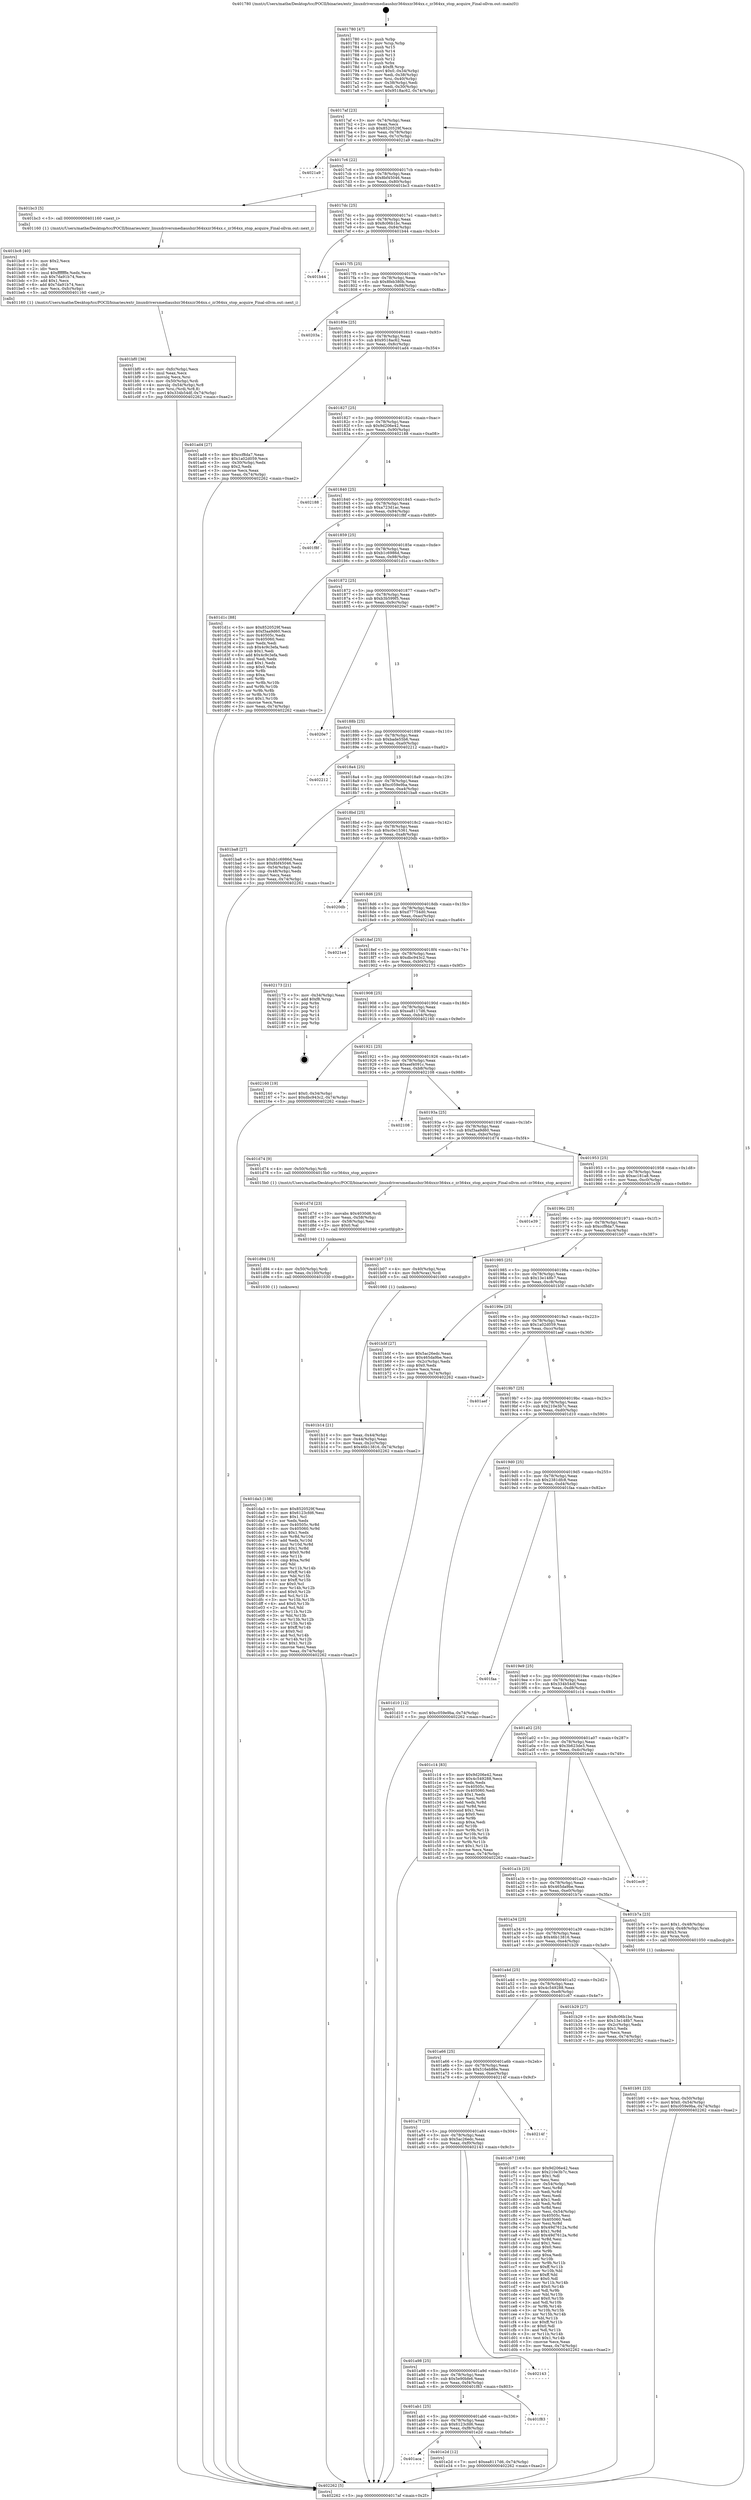 digraph "0x401780" {
  label = "0x401780 (/mnt/c/Users/mathe/Desktop/tcc/POCII/binaries/extr_linuxdriversmediausbzr364xxzr364xx.c_zr364xx_stop_acquire_Final-ollvm.out::main(0))"
  labelloc = "t"
  node[shape=record]

  Entry [label="",width=0.3,height=0.3,shape=circle,fillcolor=black,style=filled]
  "0x4017af" [label="{
     0x4017af [23]\l
     | [instrs]\l
     &nbsp;&nbsp;0x4017af \<+3\>: mov -0x74(%rbp),%eax\l
     &nbsp;&nbsp;0x4017b2 \<+2\>: mov %eax,%ecx\l
     &nbsp;&nbsp;0x4017b4 \<+6\>: sub $0x8520529f,%ecx\l
     &nbsp;&nbsp;0x4017ba \<+3\>: mov %eax,-0x78(%rbp)\l
     &nbsp;&nbsp;0x4017bd \<+3\>: mov %ecx,-0x7c(%rbp)\l
     &nbsp;&nbsp;0x4017c0 \<+6\>: je 00000000004021a9 \<main+0xa29\>\l
  }"]
  "0x4021a9" [label="{
     0x4021a9\l
  }", style=dashed]
  "0x4017c6" [label="{
     0x4017c6 [22]\l
     | [instrs]\l
     &nbsp;&nbsp;0x4017c6 \<+5\>: jmp 00000000004017cb \<main+0x4b\>\l
     &nbsp;&nbsp;0x4017cb \<+3\>: mov -0x78(%rbp),%eax\l
     &nbsp;&nbsp;0x4017ce \<+5\>: sub $0x8bf45046,%eax\l
     &nbsp;&nbsp;0x4017d3 \<+3\>: mov %eax,-0x80(%rbp)\l
     &nbsp;&nbsp;0x4017d6 \<+6\>: je 0000000000401bc3 \<main+0x443\>\l
  }"]
  Exit [label="",width=0.3,height=0.3,shape=circle,fillcolor=black,style=filled,peripheries=2]
  "0x401bc3" [label="{
     0x401bc3 [5]\l
     | [instrs]\l
     &nbsp;&nbsp;0x401bc3 \<+5\>: call 0000000000401160 \<next_i\>\l
     | [calls]\l
     &nbsp;&nbsp;0x401160 \{1\} (/mnt/c/Users/mathe/Desktop/tcc/POCII/binaries/extr_linuxdriversmediausbzr364xxzr364xx.c_zr364xx_stop_acquire_Final-ollvm.out::next_i)\l
  }"]
  "0x4017dc" [label="{
     0x4017dc [25]\l
     | [instrs]\l
     &nbsp;&nbsp;0x4017dc \<+5\>: jmp 00000000004017e1 \<main+0x61\>\l
     &nbsp;&nbsp;0x4017e1 \<+3\>: mov -0x78(%rbp),%eax\l
     &nbsp;&nbsp;0x4017e4 \<+5\>: sub $0x8c06b1bc,%eax\l
     &nbsp;&nbsp;0x4017e9 \<+6\>: mov %eax,-0x84(%rbp)\l
     &nbsp;&nbsp;0x4017ef \<+6\>: je 0000000000401b44 \<main+0x3c4\>\l
  }"]
  "0x401aca" [label="{
     0x401aca\l
  }", style=dashed]
  "0x401b44" [label="{
     0x401b44\l
  }", style=dashed]
  "0x4017f5" [label="{
     0x4017f5 [25]\l
     | [instrs]\l
     &nbsp;&nbsp;0x4017f5 \<+5\>: jmp 00000000004017fa \<main+0x7a\>\l
     &nbsp;&nbsp;0x4017fa \<+3\>: mov -0x78(%rbp),%eax\l
     &nbsp;&nbsp;0x4017fd \<+5\>: sub $0x8feb380b,%eax\l
     &nbsp;&nbsp;0x401802 \<+6\>: mov %eax,-0x88(%rbp)\l
     &nbsp;&nbsp;0x401808 \<+6\>: je 000000000040203a \<main+0x8ba\>\l
  }"]
  "0x401e2d" [label="{
     0x401e2d [12]\l
     | [instrs]\l
     &nbsp;&nbsp;0x401e2d \<+7\>: movl $0xea8117d6,-0x74(%rbp)\l
     &nbsp;&nbsp;0x401e34 \<+5\>: jmp 0000000000402262 \<main+0xae2\>\l
  }"]
  "0x40203a" [label="{
     0x40203a\l
  }", style=dashed]
  "0x40180e" [label="{
     0x40180e [25]\l
     | [instrs]\l
     &nbsp;&nbsp;0x40180e \<+5\>: jmp 0000000000401813 \<main+0x93\>\l
     &nbsp;&nbsp;0x401813 \<+3\>: mov -0x78(%rbp),%eax\l
     &nbsp;&nbsp;0x401816 \<+5\>: sub $0x9518ac62,%eax\l
     &nbsp;&nbsp;0x40181b \<+6\>: mov %eax,-0x8c(%rbp)\l
     &nbsp;&nbsp;0x401821 \<+6\>: je 0000000000401ad4 \<main+0x354\>\l
  }"]
  "0x401ab1" [label="{
     0x401ab1 [25]\l
     | [instrs]\l
     &nbsp;&nbsp;0x401ab1 \<+5\>: jmp 0000000000401ab6 \<main+0x336\>\l
     &nbsp;&nbsp;0x401ab6 \<+3\>: mov -0x78(%rbp),%eax\l
     &nbsp;&nbsp;0x401ab9 \<+5\>: sub $0x6123cfd6,%eax\l
     &nbsp;&nbsp;0x401abe \<+6\>: mov %eax,-0xf8(%rbp)\l
     &nbsp;&nbsp;0x401ac4 \<+6\>: je 0000000000401e2d \<main+0x6ad\>\l
  }"]
  "0x401ad4" [label="{
     0x401ad4 [27]\l
     | [instrs]\l
     &nbsp;&nbsp;0x401ad4 \<+5\>: mov $0xccf8da7,%eax\l
     &nbsp;&nbsp;0x401ad9 \<+5\>: mov $0x1a02d059,%ecx\l
     &nbsp;&nbsp;0x401ade \<+3\>: mov -0x30(%rbp),%edx\l
     &nbsp;&nbsp;0x401ae1 \<+3\>: cmp $0x2,%edx\l
     &nbsp;&nbsp;0x401ae4 \<+3\>: cmovne %ecx,%eax\l
     &nbsp;&nbsp;0x401ae7 \<+3\>: mov %eax,-0x74(%rbp)\l
     &nbsp;&nbsp;0x401aea \<+5\>: jmp 0000000000402262 \<main+0xae2\>\l
  }"]
  "0x401827" [label="{
     0x401827 [25]\l
     | [instrs]\l
     &nbsp;&nbsp;0x401827 \<+5\>: jmp 000000000040182c \<main+0xac\>\l
     &nbsp;&nbsp;0x40182c \<+3\>: mov -0x78(%rbp),%eax\l
     &nbsp;&nbsp;0x40182f \<+5\>: sub $0x9d206e42,%eax\l
     &nbsp;&nbsp;0x401834 \<+6\>: mov %eax,-0x90(%rbp)\l
     &nbsp;&nbsp;0x40183a \<+6\>: je 0000000000402188 \<main+0xa08\>\l
  }"]
  "0x402262" [label="{
     0x402262 [5]\l
     | [instrs]\l
     &nbsp;&nbsp;0x402262 \<+5\>: jmp 00000000004017af \<main+0x2f\>\l
  }"]
  "0x401780" [label="{
     0x401780 [47]\l
     | [instrs]\l
     &nbsp;&nbsp;0x401780 \<+1\>: push %rbp\l
     &nbsp;&nbsp;0x401781 \<+3\>: mov %rsp,%rbp\l
     &nbsp;&nbsp;0x401784 \<+2\>: push %r15\l
     &nbsp;&nbsp;0x401786 \<+2\>: push %r14\l
     &nbsp;&nbsp;0x401788 \<+2\>: push %r13\l
     &nbsp;&nbsp;0x40178a \<+2\>: push %r12\l
     &nbsp;&nbsp;0x40178c \<+1\>: push %rbx\l
     &nbsp;&nbsp;0x40178d \<+7\>: sub $0xf8,%rsp\l
     &nbsp;&nbsp;0x401794 \<+7\>: movl $0x0,-0x34(%rbp)\l
     &nbsp;&nbsp;0x40179b \<+3\>: mov %edi,-0x38(%rbp)\l
     &nbsp;&nbsp;0x40179e \<+4\>: mov %rsi,-0x40(%rbp)\l
     &nbsp;&nbsp;0x4017a2 \<+3\>: mov -0x38(%rbp),%edi\l
     &nbsp;&nbsp;0x4017a5 \<+3\>: mov %edi,-0x30(%rbp)\l
     &nbsp;&nbsp;0x4017a8 \<+7\>: movl $0x9518ac62,-0x74(%rbp)\l
  }"]
  "0x401f83" [label="{
     0x401f83\l
  }", style=dashed]
  "0x402188" [label="{
     0x402188\l
  }", style=dashed]
  "0x401840" [label="{
     0x401840 [25]\l
     | [instrs]\l
     &nbsp;&nbsp;0x401840 \<+5\>: jmp 0000000000401845 \<main+0xc5\>\l
     &nbsp;&nbsp;0x401845 \<+3\>: mov -0x78(%rbp),%eax\l
     &nbsp;&nbsp;0x401848 \<+5\>: sub $0xa723d1ac,%eax\l
     &nbsp;&nbsp;0x40184d \<+6\>: mov %eax,-0x94(%rbp)\l
     &nbsp;&nbsp;0x401853 \<+6\>: je 0000000000401f8f \<main+0x80f\>\l
  }"]
  "0x401a98" [label="{
     0x401a98 [25]\l
     | [instrs]\l
     &nbsp;&nbsp;0x401a98 \<+5\>: jmp 0000000000401a9d \<main+0x31d\>\l
     &nbsp;&nbsp;0x401a9d \<+3\>: mov -0x78(%rbp),%eax\l
     &nbsp;&nbsp;0x401aa0 \<+5\>: sub $0x5e90bfe6,%eax\l
     &nbsp;&nbsp;0x401aa5 \<+6\>: mov %eax,-0xf4(%rbp)\l
     &nbsp;&nbsp;0x401aab \<+6\>: je 0000000000401f83 \<main+0x803\>\l
  }"]
  "0x401f8f" [label="{
     0x401f8f\l
  }", style=dashed]
  "0x401859" [label="{
     0x401859 [25]\l
     | [instrs]\l
     &nbsp;&nbsp;0x401859 \<+5\>: jmp 000000000040185e \<main+0xde\>\l
     &nbsp;&nbsp;0x40185e \<+3\>: mov -0x78(%rbp),%eax\l
     &nbsp;&nbsp;0x401861 \<+5\>: sub $0xb1c6986d,%eax\l
     &nbsp;&nbsp;0x401866 \<+6\>: mov %eax,-0x98(%rbp)\l
     &nbsp;&nbsp;0x40186c \<+6\>: je 0000000000401d1c \<main+0x59c\>\l
  }"]
  "0x402143" [label="{
     0x402143\l
  }", style=dashed]
  "0x401d1c" [label="{
     0x401d1c [88]\l
     | [instrs]\l
     &nbsp;&nbsp;0x401d1c \<+5\>: mov $0x8520529f,%eax\l
     &nbsp;&nbsp;0x401d21 \<+5\>: mov $0xf3aa9d60,%ecx\l
     &nbsp;&nbsp;0x401d26 \<+7\>: mov 0x40505c,%edx\l
     &nbsp;&nbsp;0x401d2d \<+7\>: mov 0x405060,%esi\l
     &nbsp;&nbsp;0x401d34 \<+2\>: mov %edx,%edi\l
     &nbsp;&nbsp;0x401d36 \<+6\>: sub $0x4c9c3efa,%edi\l
     &nbsp;&nbsp;0x401d3c \<+3\>: sub $0x1,%edi\l
     &nbsp;&nbsp;0x401d3f \<+6\>: add $0x4c9c3efa,%edi\l
     &nbsp;&nbsp;0x401d45 \<+3\>: imul %edi,%edx\l
     &nbsp;&nbsp;0x401d48 \<+3\>: and $0x1,%edx\l
     &nbsp;&nbsp;0x401d4b \<+3\>: cmp $0x0,%edx\l
     &nbsp;&nbsp;0x401d4e \<+4\>: sete %r8b\l
     &nbsp;&nbsp;0x401d52 \<+3\>: cmp $0xa,%esi\l
     &nbsp;&nbsp;0x401d55 \<+4\>: setl %r9b\l
     &nbsp;&nbsp;0x401d59 \<+3\>: mov %r8b,%r10b\l
     &nbsp;&nbsp;0x401d5c \<+3\>: and %r9b,%r10b\l
     &nbsp;&nbsp;0x401d5f \<+3\>: xor %r9b,%r8b\l
     &nbsp;&nbsp;0x401d62 \<+3\>: or %r8b,%r10b\l
     &nbsp;&nbsp;0x401d65 \<+4\>: test $0x1,%r10b\l
     &nbsp;&nbsp;0x401d69 \<+3\>: cmovne %ecx,%eax\l
     &nbsp;&nbsp;0x401d6c \<+3\>: mov %eax,-0x74(%rbp)\l
     &nbsp;&nbsp;0x401d6f \<+5\>: jmp 0000000000402262 \<main+0xae2\>\l
  }"]
  "0x401872" [label="{
     0x401872 [25]\l
     | [instrs]\l
     &nbsp;&nbsp;0x401872 \<+5\>: jmp 0000000000401877 \<main+0xf7\>\l
     &nbsp;&nbsp;0x401877 \<+3\>: mov -0x78(%rbp),%eax\l
     &nbsp;&nbsp;0x40187a \<+5\>: sub $0xb3b599f5,%eax\l
     &nbsp;&nbsp;0x40187f \<+6\>: mov %eax,-0x9c(%rbp)\l
     &nbsp;&nbsp;0x401885 \<+6\>: je 00000000004020e7 \<main+0x967\>\l
  }"]
  "0x401a7f" [label="{
     0x401a7f [25]\l
     | [instrs]\l
     &nbsp;&nbsp;0x401a7f \<+5\>: jmp 0000000000401a84 \<main+0x304\>\l
     &nbsp;&nbsp;0x401a84 \<+3\>: mov -0x78(%rbp),%eax\l
     &nbsp;&nbsp;0x401a87 \<+5\>: sub $0x5ac26edc,%eax\l
     &nbsp;&nbsp;0x401a8c \<+6\>: mov %eax,-0xf0(%rbp)\l
     &nbsp;&nbsp;0x401a92 \<+6\>: je 0000000000402143 \<main+0x9c3\>\l
  }"]
  "0x4020e7" [label="{
     0x4020e7\l
  }", style=dashed]
  "0x40188b" [label="{
     0x40188b [25]\l
     | [instrs]\l
     &nbsp;&nbsp;0x40188b \<+5\>: jmp 0000000000401890 \<main+0x110\>\l
     &nbsp;&nbsp;0x401890 \<+3\>: mov -0x78(%rbp),%eax\l
     &nbsp;&nbsp;0x401893 \<+5\>: sub $0xbade55b6,%eax\l
     &nbsp;&nbsp;0x401898 \<+6\>: mov %eax,-0xa0(%rbp)\l
     &nbsp;&nbsp;0x40189e \<+6\>: je 0000000000402212 \<main+0xa92\>\l
  }"]
  "0x40214f" [label="{
     0x40214f\l
  }", style=dashed]
  "0x402212" [label="{
     0x402212\l
  }", style=dashed]
  "0x4018a4" [label="{
     0x4018a4 [25]\l
     | [instrs]\l
     &nbsp;&nbsp;0x4018a4 \<+5\>: jmp 00000000004018a9 \<main+0x129\>\l
     &nbsp;&nbsp;0x4018a9 \<+3\>: mov -0x78(%rbp),%eax\l
     &nbsp;&nbsp;0x4018ac \<+5\>: sub $0xc059e9ba,%eax\l
     &nbsp;&nbsp;0x4018b1 \<+6\>: mov %eax,-0xa4(%rbp)\l
     &nbsp;&nbsp;0x4018b7 \<+6\>: je 0000000000401ba8 \<main+0x428\>\l
  }"]
  "0x401da3" [label="{
     0x401da3 [138]\l
     | [instrs]\l
     &nbsp;&nbsp;0x401da3 \<+5\>: mov $0x8520529f,%eax\l
     &nbsp;&nbsp;0x401da8 \<+5\>: mov $0x6123cfd6,%esi\l
     &nbsp;&nbsp;0x401dad \<+2\>: mov $0x1,%cl\l
     &nbsp;&nbsp;0x401daf \<+2\>: xor %edx,%edx\l
     &nbsp;&nbsp;0x401db1 \<+8\>: mov 0x40505c,%r8d\l
     &nbsp;&nbsp;0x401db9 \<+8\>: mov 0x405060,%r9d\l
     &nbsp;&nbsp;0x401dc1 \<+3\>: sub $0x1,%edx\l
     &nbsp;&nbsp;0x401dc4 \<+3\>: mov %r8d,%r10d\l
     &nbsp;&nbsp;0x401dc7 \<+3\>: add %edx,%r10d\l
     &nbsp;&nbsp;0x401dca \<+4\>: imul %r10d,%r8d\l
     &nbsp;&nbsp;0x401dce \<+4\>: and $0x1,%r8d\l
     &nbsp;&nbsp;0x401dd2 \<+4\>: cmp $0x0,%r8d\l
     &nbsp;&nbsp;0x401dd6 \<+4\>: sete %r11b\l
     &nbsp;&nbsp;0x401dda \<+4\>: cmp $0xa,%r9d\l
     &nbsp;&nbsp;0x401dde \<+3\>: setl %bl\l
     &nbsp;&nbsp;0x401de1 \<+3\>: mov %r11b,%r14b\l
     &nbsp;&nbsp;0x401de4 \<+4\>: xor $0xff,%r14b\l
     &nbsp;&nbsp;0x401de8 \<+3\>: mov %bl,%r15b\l
     &nbsp;&nbsp;0x401deb \<+4\>: xor $0xff,%r15b\l
     &nbsp;&nbsp;0x401def \<+3\>: xor $0x0,%cl\l
     &nbsp;&nbsp;0x401df2 \<+3\>: mov %r14b,%r12b\l
     &nbsp;&nbsp;0x401df5 \<+4\>: and $0x0,%r12b\l
     &nbsp;&nbsp;0x401df9 \<+3\>: and %cl,%r11b\l
     &nbsp;&nbsp;0x401dfc \<+3\>: mov %r15b,%r13b\l
     &nbsp;&nbsp;0x401dff \<+4\>: and $0x0,%r13b\l
     &nbsp;&nbsp;0x401e03 \<+2\>: and %cl,%bl\l
     &nbsp;&nbsp;0x401e05 \<+3\>: or %r11b,%r12b\l
     &nbsp;&nbsp;0x401e08 \<+3\>: or %bl,%r13b\l
     &nbsp;&nbsp;0x401e0b \<+3\>: xor %r13b,%r12b\l
     &nbsp;&nbsp;0x401e0e \<+3\>: or %r15b,%r14b\l
     &nbsp;&nbsp;0x401e11 \<+4\>: xor $0xff,%r14b\l
     &nbsp;&nbsp;0x401e15 \<+3\>: or $0x0,%cl\l
     &nbsp;&nbsp;0x401e18 \<+3\>: and %cl,%r14b\l
     &nbsp;&nbsp;0x401e1b \<+3\>: or %r14b,%r12b\l
     &nbsp;&nbsp;0x401e1e \<+4\>: test $0x1,%r12b\l
     &nbsp;&nbsp;0x401e22 \<+3\>: cmovne %esi,%eax\l
     &nbsp;&nbsp;0x401e25 \<+3\>: mov %eax,-0x74(%rbp)\l
     &nbsp;&nbsp;0x401e28 \<+5\>: jmp 0000000000402262 \<main+0xae2\>\l
  }"]
  "0x401ba8" [label="{
     0x401ba8 [27]\l
     | [instrs]\l
     &nbsp;&nbsp;0x401ba8 \<+5\>: mov $0xb1c6986d,%eax\l
     &nbsp;&nbsp;0x401bad \<+5\>: mov $0x8bf45046,%ecx\l
     &nbsp;&nbsp;0x401bb2 \<+3\>: mov -0x54(%rbp),%edx\l
     &nbsp;&nbsp;0x401bb5 \<+3\>: cmp -0x48(%rbp),%edx\l
     &nbsp;&nbsp;0x401bb8 \<+3\>: cmovl %ecx,%eax\l
     &nbsp;&nbsp;0x401bbb \<+3\>: mov %eax,-0x74(%rbp)\l
     &nbsp;&nbsp;0x401bbe \<+5\>: jmp 0000000000402262 \<main+0xae2\>\l
  }"]
  "0x4018bd" [label="{
     0x4018bd [25]\l
     | [instrs]\l
     &nbsp;&nbsp;0x4018bd \<+5\>: jmp 00000000004018c2 \<main+0x142\>\l
     &nbsp;&nbsp;0x4018c2 \<+3\>: mov -0x78(%rbp),%eax\l
     &nbsp;&nbsp;0x4018c5 \<+5\>: sub $0xc0e15361,%eax\l
     &nbsp;&nbsp;0x4018ca \<+6\>: mov %eax,-0xa8(%rbp)\l
     &nbsp;&nbsp;0x4018d0 \<+6\>: je 00000000004020db \<main+0x95b\>\l
  }"]
  "0x401d94" [label="{
     0x401d94 [15]\l
     | [instrs]\l
     &nbsp;&nbsp;0x401d94 \<+4\>: mov -0x50(%rbp),%rdi\l
     &nbsp;&nbsp;0x401d98 \<+6\>: mov %eax,-0x100(%rbp)\l
     &nbsp;&nbsp;0x401d9e \<+5\>: call 0000000000401030 \<free@plt\>\l
     | [calls]\l
     &nbsp;&nbsp;0x401030 \{1\} (unknown)\l
  }"]
  "0x4020db" [label="{
     0x4020db\l
  }", style=dashed]
  "0x4018d6" [label="{
     0x4018d6 [25]\l
     | [instrs]\l
     &nbsp;&nbsp;0x4018d6 \<+5\>: jmp 00000000004018db \<main+0x15b\>\l
     &nbsp;&nbsp;0x4018db \<+3\>: mov -0x78(%rbp),%eax\l
     &nbsp;&nbsp;0x4018de \<+5\>: sub $0xd77754d0,%eax\l
     &nbsp;&nbsp;0x4018e3 \<+6\>: mov %eax,-0xac(%rbp)\l
     &nbsp;&nbsp;0x4018e9 \<+6\>: je 00000000004021e4 \<main+0xa64\>\l
  }"]
  "0x401d7d" [label="{
     0x401d7d [23]\l
     | [instrs]\l
     &nbsp;&nbsp;0x401d7d \<+10\>: movabs $0x4030d6,%rdi\l
     &nbsp;&nbsp;0x401d87 \<+3\>: mov %eax,-0x58(%rbp)\l
     &nbsp;&nbsp;0x401d8a \<+3\>: mov -0x58(%rbp),%esi\l
     &nbsp;&nbsp;0x401d8d \<+2\>: mov $0x0,%al\l
     &nbsp;&nbsp;0x401d8f \<+5\>: call 0000000000401040 \<printf@plt\>\l
     | [calls]\l
     &nbsp;&nbsp;0x401040 \{1\} (unknown)\l
  }"]
  "0x4021e4" [label="{
     0x4021e4\l
  }", style=dashed]
  "0x4018ef" [label="{
     0x4018ef [25]\l
     | [instrs]\l
     &nbsp;&nbsp;0x4018ef \<+5\>: jmp 00000000004018f4 \<main+0x174\>\l
     &nbsp;&nbsp;0x4018f4 \<+3\>: mov -0x78(%rbp),%eax\l
     &nbsp;&nbsp;0x4018f7 \<+5\>: sub $0xdbc943c2,%eax\l
     &nbsp;&nbsp;0x4018fc \<+6\>: mov %eax,-0xb0(%rbp)\l
     &nbsp;&nbsp;0x401902 \<+6\>: je 0000000000402173 \<main+0x9f3\>\l
  }"]
  "0x401a66" [label="{
     0x401a66 [25]\l
     | [instrs]\l
     &nbsp;&nbsp;0x401a66 \<+5\>: jmp 0000000000401a6b \<main+0x2eb\>\l
     &nbsp;&nbsp;0x401a6b \<+3\>: mov -0x78(%rbp),%eax\l
     &nbsp;&nbsp;0x401a6e \<+5\>: sub $0x516eb86e,%eax\l
     &nbsp;&nbsp;0x401a73 \<+6\>: mov %eax,-0xec(%rbp)\l
     &nbsp;&nbsp;0x401a79 \<+6\>: je 000000000040214f \<main+0x9cf\>\l
  }"]
  "0x402173" [label="{
     0x402173 [21]\l
     | [instrs]\l
     &nbsp;&nbsp;0x402173 \<+3\>: mov -0x34(%rbp),%eax\l
     &nbsp;&nbsp;0x402176 \<+7\>: add $0xf8,%rsp\l
     &nbsp;&nbsp;0x40217d \<+1\>: pop %rbx\l
     &nbsp;&nbsp;0x40217e \<+2\>: pop %r12\l
     &nbsp;&nbsp;0x402180 \<+2\>: pop %r13\l
     &nbsp;&nbsp;0x402182 \<+2\>: pop %r14\l
     &nbsp;&nbsp;0x402184 \<+2\>: pop %r15\l
     &nbsp;&nbsp;0x402186 \<+1\>: pop %rbp\l
     &nbsp;&nbsp;0x402187 \<+1\>: ret\l
  }"]
  "0x401908" [label="{
     0x401908 [25]\l
     | [instrs]\l
     &nbsp;&nbsp;0x401908 \<+5\>: jmp 000000000040190d \<main+0x18d\>\l
     &nbsp;&nbsp;0x40190d \<+3\>: mov -0x78(%rbp),%eax\l
     &nbsp;&nbsp;0x401910 \<+5\>: sub $0xea8117d6,%eax\l
     &nbsp;&nbsp;0x401915 \<+6\>: mov %eax,-0xb4(%rbp)\l
     &nbsp;&nbsp;0x40191b \<+6\>: je 0000000000402160 \<main+0x9e0\>\l
  }"]
  "0x401c67" [label="{
     0x401c67 [169]\l
     | [instrs]\l
     &nbsp;&nbsp;0x401c67 \<+5\>: mov $0x9d206e42,%eax\l
     &nbsp;&nbsp;0x401c6c \<+5\>: mov $0x210e3b7c,%ecx\l
     &nbsp;&nbsp;0x401c71 \<+2\>: mov $0x1,%dl\l
     &nbsp;&nbsp;0x401c73 \<+2\>: xor %esi,%esi\l
     &nbsp;&nbsp;0x401c75 \<+3\>: mov -0x54(%rbp),%edi\l
     &nbsp;&nbsp;0x401c78 \<+3\>: mov %esi,%r8d\l
     &nbsp;&nbsp;0x401c7b \<+3\>: sub %edi,%r8d\l
     &nbsp;&nbsp;0x401c7e \<+2\>: mov %esi,%edi\l
     &nbsp;&nbsp;0x401c80 \<+3\>: sub $0x1,%edi\l
     &nbsp;&nbsp;0x401c83 \<+3\>: add %edi,%r8d\l
     &nbsp;&nbsp;0x401c86 \<+3\>: sub %r8d,%esi\l
     &nbsp;&nbsp;0x401c89 \<+3\>: mov %esi,-0x54(%rbp)\l
     &nbsp;&nbsp;0x401c8c \<+7\>: mov 0x40505c,%esi\l
     &nbsp;&nbsp;0x401c93 \<+7\>: mov 0x405060,%edi\l
     &nbsp;&nbsp;0x401c9a \<+3\>: mov %esi,%r8d\l
     &nbsp;&nbsp;0x401c9d \<+7\>: sub $0x49d7612a,%r8d\l
     &nbsp;&nbsp;0x401ca4 \<+4\>: sub $0x1,%r8d\l
     &nbsp;&nbsp;0x401ca8 \<+7\>: add $0x49d7612a,%r8d\l
     &nbsp;&nbsp;0x401caf \<+4\>: imul %r8d,%esi\l
     &nbsp;&nbsp;0x401cb3 \<+3\>: and $0x1,%esi\l
     &nbsp;&nbsp;0x401cb6 \<+3\>: cmp $0x0,%esi\l
     &nbsp;&nbsp;0x401cb9 \<+4\>: sete %r9b\l
     &nbsp;&nbsp;0x401cbd \<+3\>: cmp $0xa,%edi\l
     &nbsp;&nbsp;0x401cc0 \<+4\>: setl %r10b\l
     &nbsp;&nbsp;0x401cc4 \<+3\>: mov %r9b,%r11b\l
     &nbsp;&nbsp;0x401cc7 \<+4\>: xor $0xff,%r11b\l
     &nbsp;&nbsp;0x401ccb \<+3\>: mov %r10b,%bl\l
     &nbsp;&nbsp;0x401cce \<+3\>: xor $0xff,%bl\l
     &nbsp;&nbsp;0x401cd1 \<+3\>: xor $0x0,%dl\l
     &nbsp;&nbsp;0x401cd4 \<+3\>: mov %r11b,%r14b\l
     &nbsp;&nbsp;0x401cd7 \<+4\>: and $0x0,%r14b\l
     &nbsp;&nbsp;0x401cdb \<+3\>: and %dl,%r9b\l
     &nbsp;&nbsp;0x401cde \<+3\>: mov %bl,%r15b\l
     &nbsp;&nbsp;0x401ce1 \<+4\>: and $0x0,%r15b\l
     &nbsp;&nbsp;0x401ce5 \<+3\>: and %dl,%r10b\l
     &nbsp;&nbsp;0x401ce8 \<+3\>: or %r9b,%r14b\l
     &nbsp;&nbsp;0x401ceb \<+3\>: or %r10b,%r15b\l
     &nbsp;&nbsp;0x401cee \<+3\>: xor %r15b,%r14b\l
     &nbsp;&nbsp;0x401cf1 \<+3\>: or %bl,%r11b\l
     &nbsp;&nbsp;0x401cf4 \<+4\>: xor $0xff,%r11b\l
     &nbsp;&nbsp;0x401cf8 \<+3\>: or $0x0,%dl\l
     &nbsp;&nbsp;0x401cfb \<+3\>: and %dl,%r11b\l
     &nbsp;&nbsp;0x401cfe \<+3\>: or %r11b,%r14b\l
     &nbsp;&nbsp;0x401d01 \<+4\>: test $0x1,%r14b\l
     &nbsp;&nbsp;0x401d05 \<+3\>: cmovne %ecx,%eax\l
     &nbsp;&nbsp;0x401d08 \<+3\>: mov %eax,-0x74(%rbp)\l
     &nbsp;&nbsp;0x401d0b \<+5\>: jmp 0000000000402262 \<main+0xae2\>\l
  }"]
  "0x402160" [label="{
     0x402160 [19]\l
     | [instrs]\l
     &nbsp;&nbsp;0x402160 \<+7\>: movl $0x0,-0x34(%rbp)\l
     &nbsp;&nbsp;0x402167 \<+7\>: movl $0xdbc943c2,-0x74(%rbp)\l
     &nbsp;&nbsp;0x40216e \<+5\>: jmp 0000000000402262 \<main+0xae2\>\l
  }"]
  "0x401921" [label="{
     0x401921 [25]\l
     | [instrs]\l
     &nbsp;&nbsp;0x401921 \<+5\>: jmp 0000000000401926 \<main+0x1a6\>\l
     &nbsp;&nbsp;0x401926 \<+3\>: mov -0x78(%rbp),%eax\l
     &nbsp;&nbsp;0x401929 \<+5\>: sub $0xeef4091c,%eax\l
     &nbsp;&nbsp;0x40192e \<+6\>: mov %eax,-0xb8(%rbp)\l
     &nbsp;&nbsp;0x401934 \<+6\>: je 0000000000402108 \<main+0x988\>\l
  }"]
  "0x401bf0" [label="{
     0x401bf0 [36]\l
     | [instrs]\l
     &nbsp;&nbsp;0x401bf0 \<+6\>: mov -0xfc(%rbp),%ecx\l
     &nbsp;&nbsp;0x401bf6 \<+3\>: imul %eax,%ecx\l
     &nbsp;&nbsp;0x401bf9 \<+3\>: movslq %ecx,%rsi\l
     &nbsp;&nbsp;0x401bfc \<+4\>: mov -0x50(%rbp),%rdi\l
     &nbsp;&nbsp;0x401c00 \<+4\>: movslq -0x54(%rbp),%r8\l
     &nbsp;&nbsp;0x401c04 \<+4\>: mov %rsi,(%rdi,%r8,8)\l
     &nbsp;&nbsp;0x401c08 \<+7\>: movl $0x334b54df,-0x74(%rbp)\l
     &nbsp;&nbsp;0x401c0f \<+5\>: jmp 0000000000402262 \<main+0xae2\>\l
  }"]
  "0x402108" [label="{
     0x402108\l
  }", style=dashed]
  "0x40193a" [label="{
     0x40193a [25]\l
     | [instrs]\l
     &nbsp;&nbsp;0x40193a \<+5\>: jmp 000000000040193f \<main+0x1bf\>\l
     &nbsp;&nbsp;0x40193f \<+3\>: mov -0x78(%rbp),%eax\l
     &nbsp;&nbsp;0x401942 \<+5\>: sub $0xf3aa9d60,%eax\l
     &nbsp;&nbsp;0x401947 \<+6\>: mov %eax,-0xbc(%rbp)\l
     &nbsp;&nbsp;0x40194d \<+6\>: je 0000000000401d74 \<main+0x5f4\>\l
  }"]
  "0x401bc8" [label="{
     0x401bc8 [40]\l
     | [instrs]\l
     &nbsp;&nbsp;0x401bc8 \<+5\>: mov $0x2,%ecx\l
     &nbsp;&nbsp;0x401bcd \<+1\>: cltd\l
     &nbsp;&nbsp;0x401bce \<+2\>: idiv %ecx\l
     &nbsp;&nbsp;0x401bd0 \<+6\>: imul $0xfffffffe,%edx,%ecx\l
     &nbsp;&nbsp;0x401bd6 \<+6\>: sub $0x7da91b74,%ecx\l
     &nbsp;&nbsp;0x401bdc \<+3\>: add $0x1,%ecx\l
     &nbsp;&nbsp;0x401bdf \<+6\>: add $0x7da91b74,%ecx\l
     &nbsp;&nbsp;0x401be5 \<+6\>: mov %ecx,-0xfc(%rbp)\l
     &nbsp;&nbsp;0x401beb \<+5\>: call 0000000000401160 \<next_i\>\l
     | [calls]\l
     &nbsp;&nbsp;0x401160 \{1\} (/mnt/c/Users/mathe/Desktop/tcc/POCII/binaries/extr_linuxdriversmediausbzr364xxzr364xx.c_zr364xx_stop_acquire_Final-ollvm.out::next_i)\l
  }"]
  "0x401d74" [label="{
     0x401d74 [9]\l
     | [instrs]\l
     &nbsp;&nbsp;0x401d74 \<+4\>: mov -0x50(%rbp),%rdi\l
     &nbsp;&nbsp;0x401d78 \<+5\>: call 00000000004015b0 \<zr364xx_stop_acquire\>\l
     | [calls]\l
     &nbsp;&nbsp;0x4015b0 \{1\} (/mnt/c/Users/mathe/Desktop/tcc/POCII/binaries/extr_linuxdriversmediausbzr364xxzr364xx.c_zr364xx_stop_acquire_Final-ollvm.out::zr364xx_stop_acquire)\l
  }"]
  "0x401953" [label="{
     0x401953 [25]\l
     | [instrs]\l
     &nbsp;&nbsp;0x401953 \<+5\>: jmp 0000000000401958 \<main+0x1d8\>\l
     &nbsp;&nbsp;0x401958 \<+3\>: mov -0x78(%rbp),%eax\l
     &nbsp;&nbsp;0x40195b \<+5\>: sub $0xac181a8,%eax\l
     &nbsp;&nbsp;0x401960 \<+6\>: mov %eax,-0xc0(%rbp)\l
     &nbsp;&nbsp;0x401966 \<+6\>: je 0000000000401e39 \<main+0x6b9\>\l
  }"]
  "0x401b91" [label="{
     0x401b91 [23]\l
     | [instrs]\l
     &nbsp;&nbsp;0x401b91 \<+4\>: mov %rax,-0x50(%rbp)\l
     &nbsp;&nbsp;0x401b95 \<+7\>: movl $0x0,-0x54(%rbp)\l
     &nbsp;&nbsp;0x401b9c \<+7\>: movl $0xc059e9ba,-0x74(%rbp)\l
     &nbsp;&nbsp;0x401ba3 \<+5\>: jmp 0000000000402262 \<main+0xae2\>\l
  }"]
  "0x401e39" [label="{
     0x401e39\l
  }", style=dashed]
  "0x40196c" [label="{
     0x40196c [25]\l
     | [instrs]\l
     &nbsp;&nbsp;0x40196c \<+5\>: jmp 0000000000401971 \<main+0x1f1\>\l
     &nbsp;&nbsp;0x401971 \<+3\>: mov -0x78(%rbp),%eax\l
     &nbsp;&nbsp;0x401974 \<+5\>: sub $0xccf8da7,%eax\l
     &nbsp;&nbsp;0x401979 \<+6\>: mov %eax,-0xc4(%rbp)\l
     &nbsp;&nbsp;0x40197f \<+6\>: je 0000000000401b07 \<main+0x387\>\l
  }"]
  "0x401a4d" [label="{
     0x401a4d [25]\l
     | [instrs]\l
     &nbsp;&nbsp;0x401a4d \<+5\>: jmp 0000000000401a52 \<main+0x2d2\>\l
     &nbsp;&nbsp;0x401a52 \<+3\>: mov -0x78(%rbp),%eax\l
     &nbsp;&nbsp;0x401a55 \<+5\>: sub $0x4c549288,%eax\l
     &nbsp;&nbsp;0x401a5a \<+6\>: mov %eax,-0xe8(%rbp)\l
     &nbsp;&nbsp;0x401a60 \<+6\>: je 0000000000401c67 \<main+0x4e7\>\l
  }"]
  "0x401b07" [label="{
     0x401b07 [13]\l
     | [instrs]\l
     &nbsp;&nbsp;0x401b07 \<+4\>: mov -0x40(%rbp),%rax\l
     &nbsp;&nbsp;0x401b0b \<+4\>: mov 0x8(%rax),%rdi\l
     &nbsp;&nbsp;0x401b0f \<+5\>: call 0000000000401060 \<atoi@plt\>\l
     | [calls]\l
     &nbsp;&nbsp;0x401060 \{1\} (unknown)\l
  }"]
  "0x401985" [label="{
     0x401985 [25]\l
     | [instrs]\l
     &nbsp;&nbsp;0x401985 \<+5\>: jmp 000000000040198a \<main+0x20a\>\l
     &nbsp;&nbsp;0x40198a \<+3\>: mov -0x78(%rbp),%eax\l
     &nbsp;&nbsp;0x40198d \<+5\>: sub $0x13e148b7,%eax\l
     &nbsp;&nbsp;0x401992 \<+6\>: mov %eax,-0xc8(%rbp)\l
     &nbsp;&nbsp;0x401998 \<+6\>: je 0000000000401b5f \<main+0x3df\>\l
  }"]
  "0x401b14" [label="{
     0x401b14 [21]\l
     | [instrs]\l
     &nbsp;&nbsp;0x401b14 \<+3\>: mov %eax,-0x44(%rbp)\l
     &nbsp;&nbsp;0x401b17 \<+3\>: mov -0x44(%rbp),%eax\l
     &nbsp;&nbsp;0x401b1a \<+3\>: mov %eax,-0x2c(%rbp)\l
     &nbsp;&nbsp;0x401b1d \<+7\>: movl $0x46b13816,-0x74(%rbp)\l
     &nbsp;&nbsp;0x401b24 \<+5\>: jmp 0000000000402262 \<main+0xae2\>\l
  }"]
  "0x401b29" [label="{
     0x401b29 [27]\l
     | [instrs]\l
     &nbsp;&nbsp;0x401b29 \<+5\>: mov $0x8c06b1bc,%eax\l
     &nbsp;&nbsp;0x401b2e \<+5\>: mov $0x13e148b7,%ecx\l
     &nbsp;&nbsp;0x401b33 \<+3\>: mov -0x2c(%rbp),%edx\l
     &nbsp;&nbsp;0x401b36 \<+3\>: cmp $0x1,%edx\l
     &nbsp;&nbsp;0x401b39 \<+3\>: cmovl %ecx,%eax\l
     &nbsp;&nbsp;0x401b3c \<+3\>: mov %eax,-0x74(%rbp)\l
     &nbsp;&nbsp;0x401b3f \<+5\>: jmp 0000000000402262 \<main+0xae2\>\l
  }"]
  "0x401b5f" [label="{
     0x401b5f [27]\l
     | [instrs]\l
     &nbsp;&nbsp;0x401b5f \<+5\>: mov $0x5ac26edc,%eax\l
     &nbsp;&nbsp;0x401b64 \<+5\>: mov $0x465da9be,%ecx\l
     &nbsp;&nbsp;0x401b69 \<+3\>: mov -0x2c(%rbp),%edx\l
     &nbsp;&nbsp;0x401b6c \<+3\>: cmp $0x0,%edx\l
     &nbsp;&nbsp;0x401b6f \<+3\>: cmove %ecx,%eax\l
     &nbsp;&nbsp;0x401b72 \<+3\>: mov %eax,-0x74(%rbp)\l
     &nbsp;&nbsp;0x401b75 \<+5\>: jmp 0000000000402262 \<main+0xae2\>\l
  }"]
  "0x40199e" [label="{
     0x40199e [25]\l
     | [instrs]\l
     &nbsp;&nbsp;0x40199e \<+5\>: jmp 00000000004019a3 \<main+0x223\>\l
     &nbsp;&nbsp;0x4019a3 \<+3\>: mov -0x78(%rbp),%eax\l
     &nbsp;&nbsp;0x4019a6 \<+5\>: sub $0x1a02d059,%eax\l
     &nbsp;&nbsp;0x4019ab \<+6\>: mov %eax,-0xcc(%rbp)\l
     &nbsp;&nbsp;0x4019b1 \<+6\>: je 0000000000401aef \<main+0x36f\>\l
  }"]
  "0x401a34" [label="{
     0x401a34 [25]\l
     | [instrs]\l
     &nbsp;&nbsp;0x401a34 \<+5\>: jmp 0000000000401a39 \<main+0x2b9\>\l
     &nbsp;&nbsp;0x401a39 \<+3\>: mov -0x78(%rbp),%eax\l
     &nbsp;&nbsp;0x401a3c \<+5\>: sub $0x46b13816,%eax\l
     &nbsp;&nbsp;0x401a41 \<+6\>: mov %eax,-0xe4(%rbp)\l
     &nbsp;&nbsp;0x401a47 \<+6\>: je 0000000000401b29 \<main+0x3a9\>\l
  }"]
  "0x401aef" [label="{
     0x401aef\l
  }", style=dashed]
  "0x4019b7" [label="{
     0x4019b7 [25]\l
     | [instrs]\l
     &nbsp;&nbsp;0x4019b7 \<+5\>: jmp 00000000004019bc \<main+0x23c\>\l
     &nbsp;&nbsp;0x4019bc \<+3\>: mov -0x78(%rbp),%eax\l
     &nbsp;&nbsp;0x4019bf \<+5\>: sub $0x210e3b7c,%eax\l
     &nbsp;&nbsp;0x4019c4 \<+6\>: mov %eax,-0xd0(%rbp)\l
     &nbsp;&nbsp;0x4019ca \<+6\>: je 0000000000401d10 \<main+0x590\>\l
  }"]
  "0x401b7a" [label="{
     0x401b7a [23]\l
     | [instrs]\l
     &nbsp;&nbsp;0x401b7a \<+7\>: movl $0x1,-0x48(%rbp)\l
     &nbsp;&nbsp;0x401b81 \<+4\>: movslq -0x48(%rbp),%rax\l
     &nbsp;&nbsp;0x401b85 \<+4\>: shl $0x3,%rax\l
     &nbsp;&nbsp;0x401b89 \<+3\>: mov %rax,%rdi\l
     &nbsp;&nbsp;0x401b8c \<+5\>: call 0000000000401050 \<malloc@plt\>\l
     | [calls]\l
     &nbsp;&nbsp;0x401050 \{1\} (unknown)\l
  }"]
  "0x401d10" [label="{
     0x401d10 [12]\l
     | [instrs]\l
     &nbsp;&nbsp;0x401d10 \<+7\>: movl $0xc059e9ba,-0x74(%rbp)\l
     &nbsp;&nbsp;0x401d17 \<+5\>: jmp 0000000000402262 \<main+0xae2\>\l
  }"]
  "0x4019d0" [label="{
     0x4019d0 [25]\l
     | [instrs]\l
     &nbsp;&nbsp;0x4019d0 \<+5\>: jmp 00000000004019d5 \<main+0x255\>\l
     &nbsp;&nbsp;0x4019d5 \<+3\>: mov -0x78(%rbp),%eax\l
     &nbsp;&nbsp;0x4019d8 \<+5\>: sub $0x2381dfc8,%eax\l
     &nbsp;&nbsp;0x4019dd \<+6\>: mov %eax,-0xd4(%rbp)\l
     &nbsp;&nbsp;0x4019e3 \<+6\>: je 0000000000401faa \<main+0x82a\>\l
  }"]
  "0x401a1b" [label="{
     0x401a1b [25]\l
     | [instrs]\l
     &nbsp;&nbsp;0x401a1b \<+5\>: jmp 0000000000401a20 \<main+0x2a0\>\l
     &nbsp;&nbsp;0x401a20 \<+3\>: mov -0x78(%rbp),%eax\l
     &nbsp;&nbsp;0x401a23 \<+5\>: sub $0x465da9be,%eax\l
     &nbsp;&nbsp;0x401a28 \<+6\>: mov %eax,-0xe0(%rbp)\l
     &nbsp;&nbsp;0x401a2e \<+6\>: je 0000000000401b7a \<main+0x3fa\>\l
  }"]
  "0x401faa" [label="{
     0x401faa\l
  }", style=dashed]
  "0x4019e9" [label="{
     0x4019e9 [25]\l
     | [instrs]\l
     &nbsp;&nbsp;0x4019e9 \<+5\>: jmp 00000000004019ee \<main+0x26e\>\l
     &nbsp;&nbsp;0x4019ee \<+3\>: mov -0x78(%rbp),%eax\l
     &nbsp;&nbsp;0x4019f1 \<+5\>: sub $0x334b54df,%eax\l
     &nbsp;&nbsp;0x4019f6 \<+6\>: mov %eax,-0xd8(%rbp)\l
     &nbsp;&nbsp;0x4019fc \<+6\>: je 0000000000401c14 \<main+0x494\>\l
  }"]
  "0x401ec9" [label="{
     0x401ec9\l
  }", style=dashed]
  "0x401c14" [label="{
     0x401c14 [83]\l
     | [instrs]\l
     &nbsp;&nbsp;0x401c14 \<+5\>: mov $0x9d206e42,%eax\l
     &nbsp;&nbsp;0x401c19 \<+5\>: mov $0x4c549288,%ecx\l
     &nbsp;&nbsp;0x401c1e \<+2\>: xor %edx,%edx\l
     &nbsp;&nbsp;0x401c20 \<+7\>: mov 0x40505c,%esi\l
     &nbsp;&nbsp;0x401c27 \<+7\>: mov 0x405060,%edi\l
     &nbsp;&nbsp;0x401c2e \<+3\>: sub $0x1,%edx\l
     &nbsp;&nbsp;0x401c31 \<+3\>: mov %esi,%r8d\l
     &nbsp;&nbsp;0x401c34 \<+3\>: add %edx,%r8d\l
     &nbsp;&nbsp;0x401c37 \<+4\>: imul %r8d,%esi\l
     &nbsp;&nbsp;0x401c3b \<+3\>: and $0x1,%esi\l
     &nbsp;&nbsp;0x401c3e \<+3\>: cmp $0x0,%esi\l
     &nbsp;&nbsp;0x401c41 \<+4\>: sete %r9b\l
     &nbsp;&nbsp;0x401c45 \<+3\>: cmp $0xa,%edi\l
     &nbsp;&nbsp;0x401c48 \<+4\>: setl %r10b\l
     &nbsp;&nbsp;0x401c4c \<+3\>: mov %r9b,%r11b\l
     &nbsp;&nbsp;0x401c4f \<+3\>: and %r10b,%r11b\l
     &nbsp;&nbsp;0x401c52 \<+3\>: xor %r10b,%r9b\l
     &nbsp;&nbsp;0x401c55 \<+3\>: or %r9b,%r11b\l
     &nbsp;&nbsp;0x401c58 \<+4\>: test $0x1,%r11b\l
     &nbsp;&nbsp;0x401c5c \<+3\>: cmovne %ecx,%eax\l
     &nbsp;&nbsp;0x401c5f \<+3\>: mov %eax,-0x74(%rbp)\l
     &nbsp;&nbsp;0x401c62 \<+5\>: jmp 0000000000402262 \<main+0xae2\>\l
  }"]
  "0x401a02" [label="{
     0x401a02 [25]\l
     | [instrs]\l
     &nbsp;&nbsp;0x401a02 \<+5\>: jmp 0000000000401a07 \<main+0x287\>\l
     &nbsp;&nbsp;0x401a07 \<+3\>: mov -0x78(%rbp),%eax\l
     &nbsp;&nbsp;0x401a0a \<+5\>: sub $0x3b623de3,%eax\l
     &nbsp;&nbsp;0x401a0f \<+6\>: mov %eax,-0xdc(%rbp)\l
     &nbsp;&nbsp;0x401a15 \<+6\>: je 0000000000401ec9 \<main+0x749\>\l
  }"]
  Entry -> "0x401780" [label=" 1"]
  "0x4017af" -> "0x4021a9" [label=" 0"]
  "0x4017af" -> "0x4017c6" [label=" 16"]
  "0x402173" -> Exit [label=" 1"]
  "0x4017c6" -> "0x401bc3" [label=" 1"]
  "0x4017c6" -> "0x4017dc" [label=" 15"]
  "0x402160" -> "0x402262" [label=" 1"]
  "0x4017dc" -> "0x401b44" [label=" 0"]
  "0x4017dc" -> "0x4017f5" [label=" 15"]
  "0x401e2d" -> "0x402262" [label=" 1"]
  "0x4017f5" -> "0x40203a" [label=" 0"]
  "0x4017f5" -> "0x40180e" [label=" 15"]
  "0x401ab1" -> "0x401aca" [label=" 0"]
  "0x40180e" -> "0x401ad4" [label=" 1"]
  "0x40180e" -> "0x401827" [label=" 14"]
  "0x401ad4" -> "0x402262" [label=" 1"]
  "0x401780" -> "0x4017af" [label=" 1"]
  "0x402262" -> "0x4017af" [label=" 15"]
  "0x401ab1" -> "0x401e2d" [label=" 1"]
  "0x401827" -> "0x402188" [label=" 0"]
  "0x401827" -> "0x401840" [label=" 14"]
  "0x401a98" -> "0x401ab1" [label=" 1"]
  "0x401840" -> "0x401f8f" [label=" 0"]
  "0x401840" -> "0x401859" [label=" 14"]
  "0x401a98" -> "0x401f83" [label=" 0"]
  "0x401859" -> "0x401d1c" [label=" 1"]
  "0x401859" -> "0x401872" [label=" 13"]
  "0x401a7f" -> "0x401a98" [label=" 1"]
  "0x401872" -> "0x4020e7" [label=" 0"]
  "0x401872" -> "0x40188b" [label=" 13"]
  "0x401a7f" -> "0x402143" [label=" 0"]
  "0x40188b" -> "0x402212" [label=" 0"]
  "0x40188b" -> "0x4018a4" [label=" 13"]
  "0x401a66" -> "0x401a7f" [label=" 1"]
  "0x4018a4" -> "0x401ba8" [label=" 2"]
  "0x4018a4" -> "0x4018bd" [label=" 11"]
  "0x401a66" -> "0x40214f" [label=" 0"]
  "0x4018bd" -> "0x4020db" [label=" 0"]
  "0x4018bd" -> "0x4018d6" [label=" 11"]
  "0x401da3" -> "0x402262" [label=" 1"]
  "0x4018d6" -> "0x4021e4" [label=" 0"]
  "0x4018d6" -> "0x4018ef" [label=" 11"]
  "0x401d94" -> "0x401da3" [label=" 1"]
  "0x4018ef" -> "0x402173" [label=" 1"]
  "0x4018ef" -> "0x401908" [label=" 10"]
  "0x401d7d" -> "0x401d94" [label=" 1"]
  "0x401908" -> "0x402160" [label=" 1"]
  "0x401908" -> "0x401921" [label=" 9"]
  "0x401d74" -> "0x401d7d" [label=" 1"]
  "0x401921" -> "0x402108" [label=" 0"]
  "0x401921" -> "0x40193a" [label=" 9"]
  "0x401d10" -> "0x402262" [label=" 1"]
  "0x40193a" -> "0x401d74" [label=" 1"]
  "0x40193a" -> "0x401953" [label=" 8"]
  "0x401c67" -> "0x402262" [label=" 1"]
  "0x401953" -> "0x401e39" [label=" 0"]
  "0x401953" -> "0x40196c" [label=" 8"]
  "0x401a4d" -> "0x401a66" [label=" 1"]
  "0x40196c" -> "0x401b07" [label=" 1"]
  "0x40196c" -> "0x401985" [label=" 7"]
  "0x401b07" -> "0x401b14" [label=" 1"]
  "0x401b14" -> "0x402262" [label=" 1"]
  "0x401a4d" -> "0x401c67" [label=" 1"]
  "0x401985" -> "0x401b5f" [label=" 1"]
  "0x401985" -> "0x40199e" [label=" 6"]
  "0x401d1c" -> "0x402262" [label=" 1"]
  "0x40199e" -> "0x401aef" [label=" 0"]
  "0x40199e" -> "0x4019b7" [label=" 6"]
  "0x401bf0" -> "0x402262" [label=" 1"]
  "0x4019b7" -> "0x401d10" [label=" 1"]
  "0x4019b7" -> "0x4019d0" [label=" 5"]
  "0x401bc8" -> "0x401bf0" [label=" 1"]
  "0x4019d0" -> "0x401faa" [label=" 0"]
  "0x4019d0" -> "0x4019e9" [label=" 5"]
  "0x401ba8" -> "0x402262" [label=" 2"]
  "0x4019e9" -> "0x401c14" [label=" 1"]
  "0x4019e9" -> "0x401a02" [label=" 4"]
  "0x401b91" -> "0x402262" [label=" 1"]
  "0x401a02" -> "0x401ec9" [label=" 0"]
  "0x401a02" -> "0x401a1b" [label=" 4"]
  "0x401bc3" -> "0x401bc8" [label=" 1"]
  "0x401a1b" -> "0x401b7a" [label=" 1"]
  "0x401a1b" -> "0x401a34" [label=" 3"]
  "0x401c14" -> "0x402262" [label=" 1"]
  "0x401a34" -> "0x401b29" [label=" 1"]
  "0x401a34" -> "0x401a4d" [label=" 2"]
  "0x401b29" -> "0x402262" [label=" 1"]
  "0x401b5f" -> "0x402262" [label=" 1"]
  "0x401b7a" -> "0x401b91" [label=" 1"]
}
